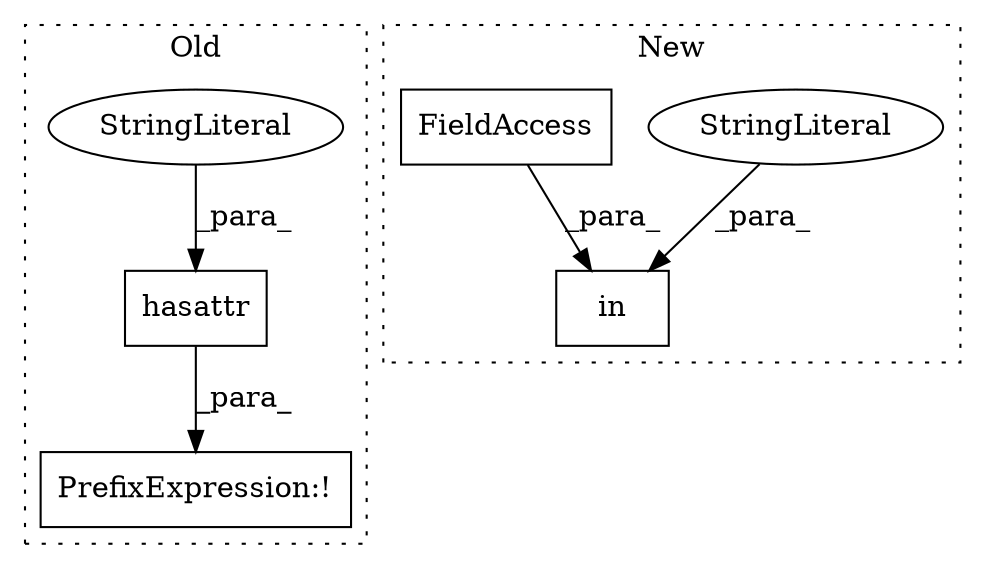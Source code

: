 digraph G {
subgraph cluster0 {
1 [label="hasattr" a="32" s="7742,7787" l="8,1" shape="box"];
3 [label="StringLiteral" a="45" s="7755" l="32" shape="ellipse"];
6 [label="PrefixExpression:!" a="38" s="7741" l="1" shape="box"];
label = "Old";
style="dotted";
}
subgraph cluster1 {
2 [label="in" a="105" s="7747" l="49" shape="box"];
4 [label="StringLiteral" a="45" s="7747" l="32" shape="ellipse"];
5 [label="FieldAccess" a="22" s="7783" l="13" shape="box"];
label = "New";
style="dotted";
}
1 -> 6 [label="_para_"];
3 -> 1 [label="_para_"];
4 -> 2 [label="_para_"];
5 -> 2 [label="_para_"];
}
